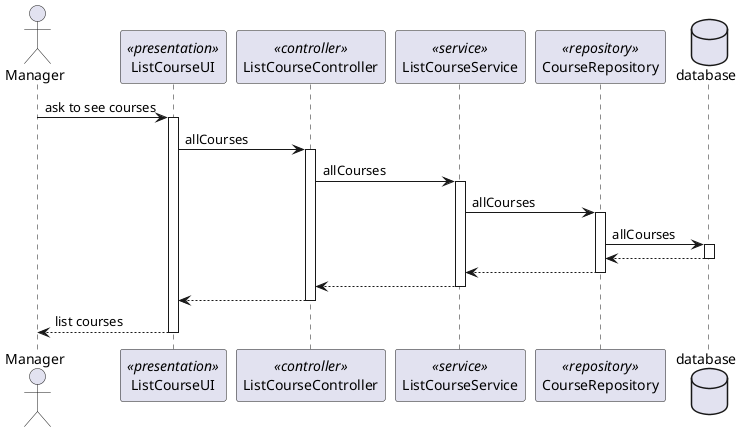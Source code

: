 @startuml

Actor Manager as Actor
participant ListCourseUI as ListCourseUI <<presentation>>
participant ListCourseController as ListCourseController <<controller>>
participant ListCourseService as ListCourseService <<service>>
participant CourseRepository as CourseRepository <<repository>>

Actor -> ListCourseUI : ask to see courses
activate ListCourseUI
ListCourseUI -> ListCourseController : allCourses
activate ListCourseController
ListCourseController -> ListCourseService : allCourses
activate ListCourseService
ListCourseService -> CourseRepository : allCourses
activate CourseRepository
Database database
CourseRepository -> database : allCourses
activate database
database --> CourseRepository
deactivate database
CourseRepository --> ListCourseService
deactivate CourseRepository
ListCourseService --> ListCourseController
deactivate ListCourseService
ListCourseController --> ListCourseUI
deactivate ListCourseController
return list courses
@enduml
